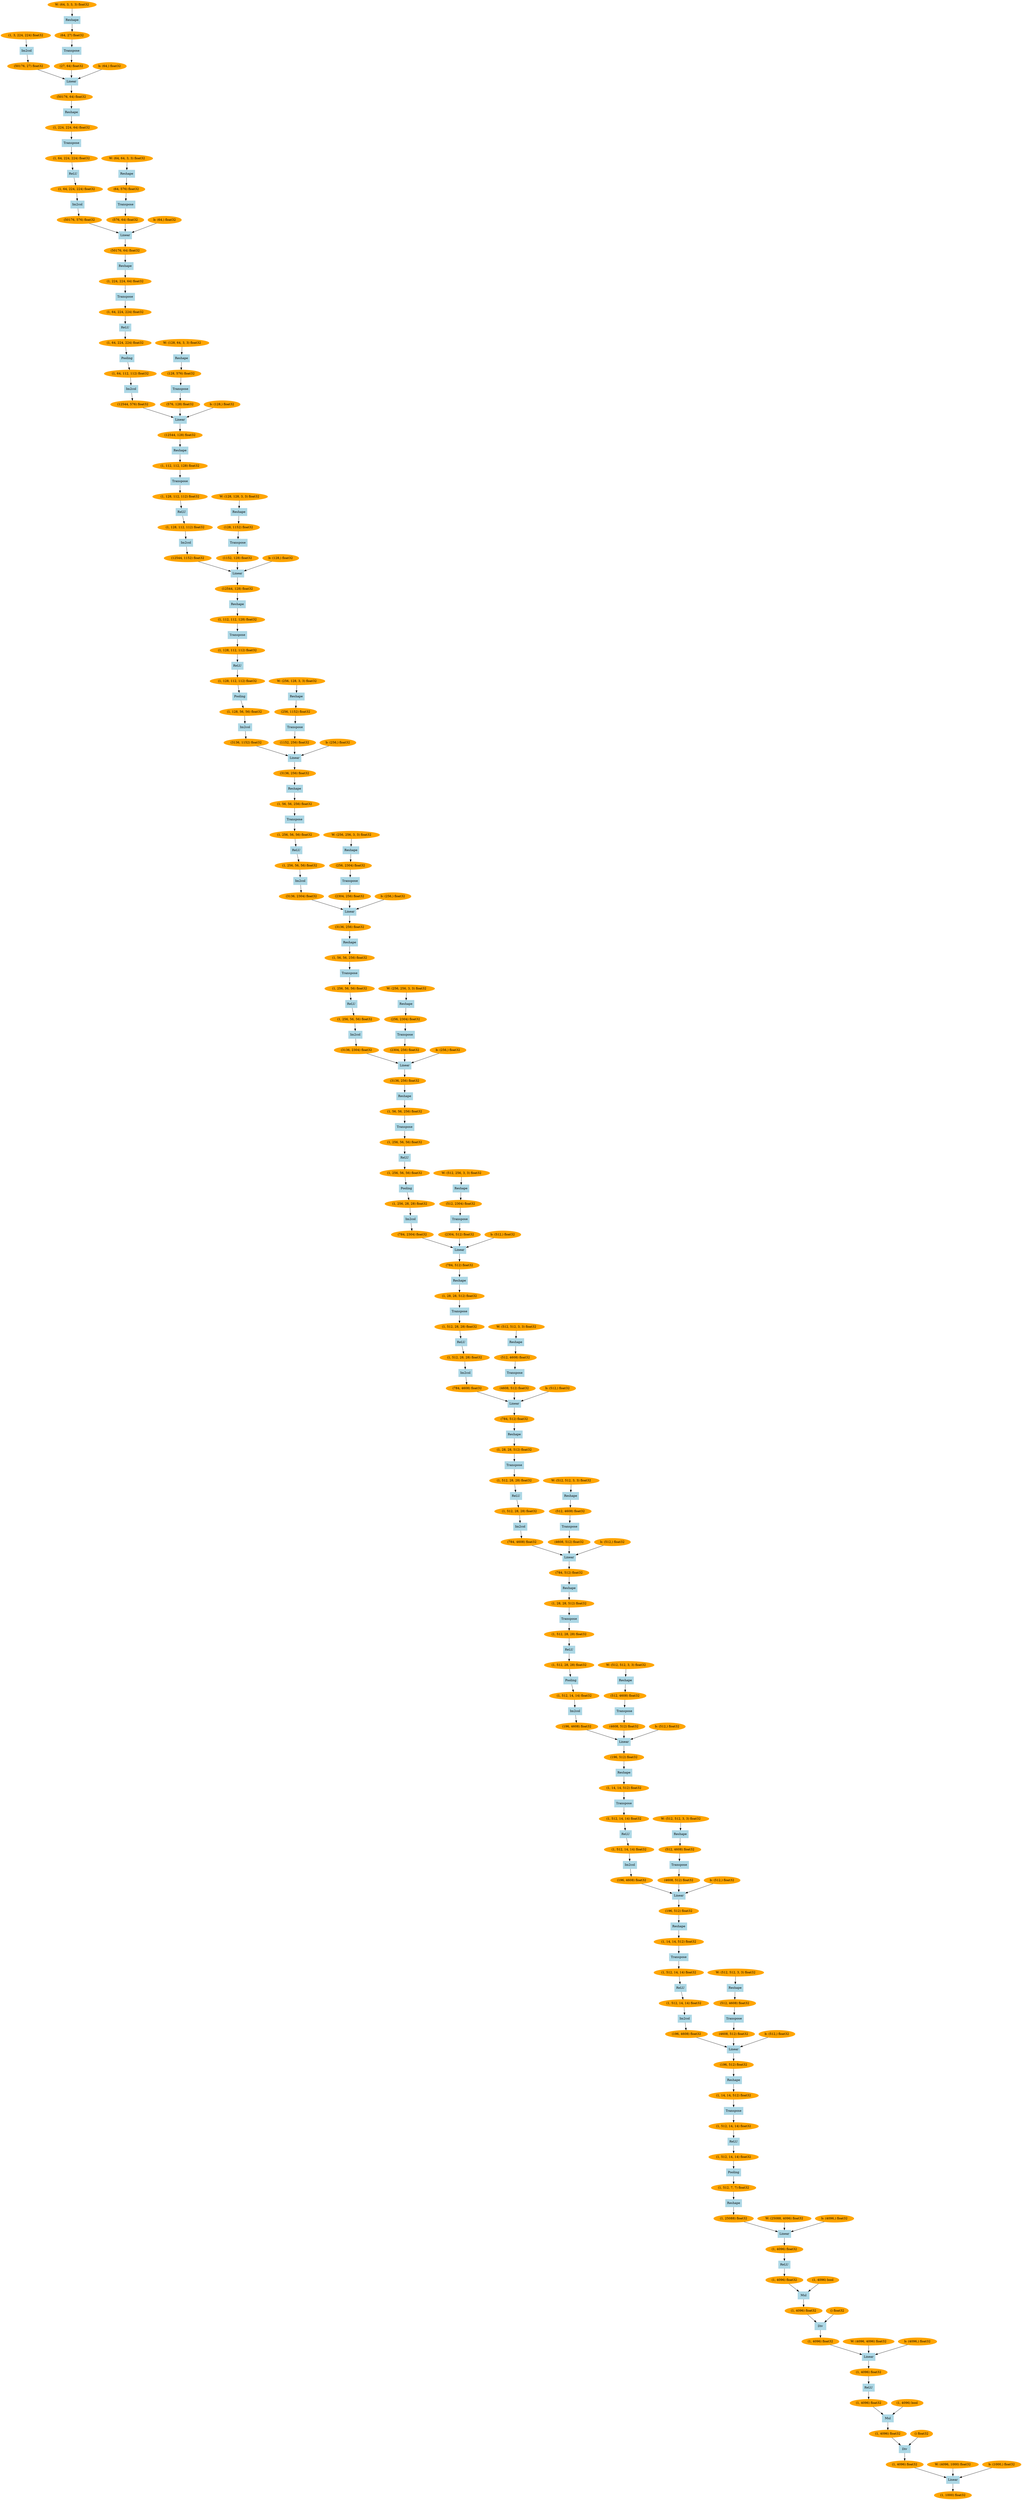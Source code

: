 digraph g {
140299693044400 [label="(1, 1000) float32" , color=orange, style=filled]
140299693044176 [label=Linear, color=lightblue, style=filled, shape=box]
140299693044288 -> 140299693044176
140298507641576 -> 140299693044176
140298507641632 -> 140299693044176
140299693044176 -> 140299693044400
140299693044288 [label="(1, 4096) float32" , color=orange, style=filled]
140298507641576 [label="W: (4096, 1000) float32" , color=orange, style=filled]
140298507641632 [label="b: (1000,) float32" , color=orange, style=filled]
140299693044008 [label=Div, color=lightblue, style=filled, shape=box]
140299693044120 -> 140299693044008
140299693044232 -> 140299693044008
140299693044008 -> 140299693044288
140299693044120 [label="(1, 4096) float32" , color=orange, style=filled]
140299693044232 [label="() float32" , color=orange, style=filled]
140299693043896 [label=Mul, color=lightblue, style=filled, shape=box]
140299693043952 -> 140299693043896
140299693044064 -> 140299693043896
140299693043896 -> 140299693044120
140299693043952 [label="(1, 4096) float32" , color=orange, style=filled]
140299693044064 [label="(1, 4096) bool" , color=orange, style=filled]
140299693043784 [label=ReLU, color=lightblue, style=filled, shape=box]
140299693043840 -> 140299693043784
140299693043784 -> 140299693043952
140299693043840 [label="(1, 4096) float32" , color=orange, style=filled]
140299693010784 [label=Linear, color=lightblue, style=filled, shape=box]
140299693010896 -> 140299693010784
140298507641408 -> 140299693010784
140298507641464 -> 140299693010784
140299693010784 -> 140299693043840
140299693010896 [label="(1, 4096) float32" , color=orange, style=filled]
140298507641408 [label="W: (4096, 4096) float32" , color=orange, style=filled]
140298507641464 [label="b: (4096,) float32" , color=orange, style=filled]
140299693010616 [label=Div, color=lightblue, style=filled, shape=box]
140299693010728 -> 140299693010616
140299693010840 -> 140299693010616
140299693010616 -> 140299693010896
140299693010728 [label="(1, 4096) float32" , color=orange, style=filled]
140299693010840 [label="() float32" , color=orange, style=filled]
140299693010504 [label=Mul, color=lightblue, style=filled, shape=box]
140299693010560 -> 140299693010504
140299693010672 -> 140299693010504
140299693010504 -> 140299693010728
140299693010560 [label="(1, 4096) float32" , color=orange, style=filled]
140299693010672 [label="(1, 4096) bool" , color=orange, style=filled]
140299693010392 [label=ReLU, color=lightblue, style=filled, shape=box]
140299693010448 -> 140299693010392
140299693010392 -> 140299693010560
140299693010448 [label="(1, 4096) float32" , color=orange, style=filled]
140299693010280 [label=Linear, color=lightblue, style=filled, shape=box]
140299693010336 -> 140299693010280
140298507641240 -> 140299693010280
140298507641296 -> 140299693010280
140299693010280 -> 140299693010448
140299693010336 [label="(1, 25088) float32" , color=orange, style=filled]
140298507641240 [label="W: (25088, 4096) float32" , color=orange, style=filled]
140298507641296 [label="b: (4096,) float32" , color=orange, style=filled]
140299693010168 [label=Reshape, color=lightblue, style=filled, shape=box]
140299693010224 -> 140299693010168
140299693010168 -> 140299693010336
140299693010224 [label="(1, 512, 7, 7) float32" , color=orange, style=filled]
140299693010056 [label=Pooling, color=lightblue, style=filled, shape=box]
140299693010112 -> 140299693010056
140299693010056 -> 140299693010224
140299693010112 [label="(1, 512, 14, 14) float32" , color=orange, style=filled]
140299693009944 [label=ReLU, color=lightblue, style=filled, shape=box]
140299693010000 -> 140299693009944
140299693009944 -> 140299693010112
140299693010000 [label="(1, 512, 14, 14) float32" , color=orange, style=filled]
140299693009832 [label=Transpose, color=lightblue, style=filled, shape=box]
140299693009888 -> 140299693009832
140299693009832 -> 140299693010000
140299693009888 [label="(1, 14, 14, 512) float32" , color=orange, style=filled]
140299693009720 [label=Reshape, color=lightblue, style=filled, shape=box]
140299693009776 -> 140299693009720
140299693009720 -> 140299693009888
140299693009776 [label="(196, 512) float32" , color=orange, style=filled]
140299693009608 [label=Linear, color=lightblue, style=filled, shape=box]
140299693009440 -> 140299693009608
140299693009664 -> 140299693009608
140298507641128 -> 140299693009608
140299693009608 -> 140299693009776
140299693009440 [label="(196, 4608) float32" , color=orange, style=filled]
140299693009664 [label="(4608, 512) float32" , color=orange, style=filled]
140298507641128 [label="b: (512,) float32" , color=orange, style=filled]
140299693009496 [label=Transpose, color=lightblue, style=filled, shape=box]
140299693009552 -> 140299693009496
140299693009496 -> 140299693009664
140299693009552 [label="(512, 4608) float32" , color=orange, style=filled]
140299693009384 [label=Reshape, color=lightblue, style=filled, shape=box]
140298507641072 -> 140299693009384
140299693009384 -> 140299693009552
140298507641072 [label="W: (512, 512, 3, 3) float32" , color=orange, style=filled]
140299693009272 [label=Im2col, color=lightblue, style=filled, shape=box]
140299693009328 -> 140299693009272
140299693009272 -> 140299693009440
140299693009328 [label="(1, 512, 14, 14) float32" , color=orange, style=filled]
140299693009160 [label=ReLU, color=lightblue, style=filled, shape=box]
140299693009216 -> 140299693009160
140299693009160 -> 140299693009328
140299693009216 [label="(1, 512, 14, 14) float32" , color=orange, style=filled]
140299693009048 [label=Transpose, color=lightblue, style=filled, shape=box]
140299693009104 -> 140299693009048
140299693009048 -> 140299693009216
140299693009104 [label="(1, 14, 14, 512) float32" , color=orange, style=filled]
140299693008936 [label=Reshape, color=lightblue, style=filled, shape=box]
140299693008992 -> 140299693008936
140299693008936 -> 140299693009104
140299693008992 [label="(196, 512) float32" , color=orange, style=filled]
140299693008824 [label=Linear, color=lightblue, style=filled, shape=box]
140299693008656 -> 140299693008824
140299693008880 -> 140299693008824
140298507640960 -> 140299693008824
140299693008824 -> 140299693008992
140299693008656 [label="(196, 4608) float32" , color=orange, style=filled]
140299693008880 [label="(4608, 512) float32" , color=orange, style=filled]
140298507640960 [label="b: (512,) float32" , color=orange, style=filled]
140299693008712 [label=Transpose, color=lightblue, style=filled, shape=box]
140299693008768 -> 140299693008712
140299693008712 -> 140299693008880
140299693008768 [label="(512, 4608) float32" , color=orange, style=filled]
140299693008600 [label=Reshape, color=lightblue, style=filled, shape=box]
140298507640904 -> 140299693008600
140299693008600 -> 140299693008768
140298507640904 [label="W: (512, 512, 3, 3) float32" , color=orange, style=filled]
140299693008488 [label=Im2col, color=lightblue, style=filled, shape=box]
140299693008544 -> 140299693008488
140299693008488 -> 140299693008656
140299693008544 [label="(1, 512, 14, 14) float32" , color=orange, style=filled]
140299693008376 [label=ReLU, color=lightblue, style=filled, shape=box]
140299693008432 -> 140299693008376
140299693008376 -> 140299693008544
140299693008432 [label="(1, 512, 14, 14) float32" , color=orange, style=filled]
140299693008264 [label=Transpose, color=lightblue, style=filled, shape=box]
140299693008320 -> 140299693008264
140299693008264 -> 140299693008432
140299693008320 [label="(1, 14, 14, 512) float32" , color=orange, style=filled]
140299693008152 [label=Reshape, color=lightblue, style=filled, shape=box]
140299693008208 -> 140299693008152
140299693008152 -> 140299693008320
140299693008208 [label="(196, 512) float32" , color=orange, style=filled]
140299693008040 [label=Linear, color=lightblue, style=filled, shape=box]
140299693007872 -> 140299693008040
140299693008096 -> 140299693008040
140298507587480 -> 140299693008040
140299693008040 -> 140299693008208
140299693007872 [label="(196, 4608) float32" , color=orange, style=filled]
140299693008096 [label="(4608, 512) float32" , color=orange, style=filled]
140298507587480 [label="b: (512,) float32" , color=orange, style=filled]
140299693007928 [label=Transpose, color=lightblue, style=filled, shape=box]
140299693007984 -> 140299693007928
140299693007928 -> 140299693008096
140299693007984 [label="(512, 4608) float32" , color=orange, style=filled]
140299693007816 [label=Reshape, color=lightblue, style=filled, shape=box]
140298507587424 -> 140299693007816
140299693007816 -> 140299693007984
140298507587424 [label="W: (512, 512, 3, 3) float32" , color=orange, style=filled]
140299693007704 [label=Im2col, color=lightblue, style=filled, shape=box]
140299693007760 -> 140299693007704
140299693007704 -> 140299693007872
140299693007760 [label="(1, 512, 14, 14) float32" , color=orange, style=filled]
140299693007592 [label=Pooling, color=lightblue, style=filled, shape=box]
140299693007648 -> 140299693007592
140299693007592 -> 140299693007760
140299693007648 [label="(1, 512, 28, 28) float32" , color=orange, style=filled]
140299693007480 [label=ReLU, color=lightblue, style=filled, shape=box]
140299693007536 -> 140299693007480
140299693007480 -> 140299693007648
140299693007536 [label="(1, 512, 28, 28) float32" , color=orange, style=filled]
140299693007368 [label=Transpose, color=lightblue, style=filled, shape=box]
140299693007424 -> 140299693007368
140299693007368 -> 140299693007536
140299693007424 [label="(1, 28, 28, 512) float32" , color=orange, style=filled]
140299693007256 [label=Reshape, color=lightblue, style=filled, shape=box]
140299693007312 -> 140299693007256
140299693007256 -> 140299693007424
140299693007312 [label="(784, 512) float32" , color=orange, style=filled]
140299693007144 [label=Linear, color=lightblue, style=filled, shape=box]
140299693006976 -> 140299693007144
140299693007200 -> 140299693007144
140298507587312 -> 140299693007144
140299693007144 -> 140299693007312
140299693006976 [label="(784, 4608) float32" , color=orange, style=filled]
140299693007200 [label="(4608, 512) float32" , color=orange, style=filled]
140298507587312 [label="b: (512,) float32" , color=orange, style=filled]
140299693007032 [label=Transpose, color=lightblue, style=filled, shape=box]
140299693007088 -> 140299693007032
140299693007032 -> 140299693007200
140299693007088 [label="(512, 4608) float32" , color=orange, style=filled]
140299693006920 [label=Reshape, color=lightblue, style=filled, shape=box]
140298507587256 -> 140299693006920
140299693006920 -> 140299693007088
140298507587256 [label="W: (512, 512, 3, 3) float32" , color=orange, style=filled]
140299692982168 [label=Im2col, color=lightblue, style=filled, shape=box]
140299692982224 -> 140299692982168
140299692982168 -> 140299693006976
140299692982224 [label="(1, 512, 28, 28) float32" , color=orange, style=filled]
140299692982056 [label=ReLU, color=lightblue, style=filled, shape=box]
140299692982112 -> 140299692982056
140299692982056 -> 140299692982224
140299692982112 [label="(1, 512, 28, 28) float32" , color=orange, style=filled]
140299692981944 [label=Transpose, color=lightblue, style=filled, shape=box]
140299692982000 -> 140299692981944
140299692981944 -> 140299692982112
140299692982000 [label="(1, 28, 28, 512) float32" , color=orange, style=filled]
140299692981832 [label=Reshape, color=lightblue, style=filled, shape=box]
140299692981888 -> 140299692981832
140299692981832 -> 140299692982000
140299692981888 [label="(784, 512) float32" , color=orange, style=filled]
140299692981720 [label=Linear, color=lightblue, style=filled, shape=box]
140299692981552 -> 140299692981720
140299692981776 -> 140299692981720
140298507587144 -> 140299692981720
140299692981720 -> 140299692981888
140299692981552 [label="(784, 4608) float32" , color=orange, style=filled]
140299692981776 [label="(4608, 512) float32" , color=orange, style=filled]
140298507587144 [label="b: (512,) float32" , color=orange, style=filled]
140299692981608 [label=Transpose, color=lightblue, style=filled, shape=box]
140299692981664 -> 140299692981608
140299692981608 -> 140299692981776
140299692981664 [label="(512, 4608) float32" , color=orange, style=filled]
140299692981496 [label=Reshape, color=lightblue, style=filled, shape=box]
140298507587088 -> 140299692981496
140299692981496 -> 140299692981664
140298507587088 [label="W: (512, 512, 3, 3) float32" , color=orange, style=filled]
140299692981384 [label=Im2col, color=lightblue, style=filled, shape=box]
140299692981440 -> 140299692981384
140299692981384 -> 140299692981552
140299692981440 [label="(1, 512, 28, 28) float32" , color=orange, style=filled]
140299692981272 [label=ReLU, color=lightblue, style=filled, shape=box]
140299692981328 -> 140299692981272
140299692981272 -> 140299692981440
140299692981328 [label="(1, 512, 28, 28) float32" , color=orange, style=filled]
140299692981160 [label=Transpose, color=lightblue, style=filled, shape=box]
140299692981216 -> 140299692981160
140299692981160 -> 140299692981328
140299692981216 [label="(1, 28, 28, 512) float32" , color=orange, style=filled]
140299692981048 [label=Reshape, color=lightblue, style=filled, shape=box]
140299692981104 -> 140299692981048
140299692981048 -> 140299692981216
140299692981104 [label="(784, 512) float32" , color=orange, style=filled]
140299692980936 [label=Linear, color=lightblue, style=filled, shape=box]
140299692980768 -> 140299692980936
140299692980992 -> 140299692980936
140298507586976 -> 140299692980936
140299692980936 -> 140299692981104
140299692980768 [label="(784, 2304) float32" , color=orange, style=filled]
140299692980992 [label="(2304, 512) float32" , color=orange, style=filled]
140298507586976 [label="b: (512,) float32" , color=orange, style=filled]
140299692980824 [label=Transpose, color=lightblue, style=filled, shape=box]
140299692980880 -> 140299692980824
140299692980824 -> 140299692980992
140299692980880 [label="(512, 2304) float32" , color=orange, style=filled]
140299692980712 [label=Reshape, color=lightblue, style=filled, shape=box]
140298507586920 -> 140299692980712
140299692980712 -> 140299692980880
140298507586920 [label="W: (512, 256, 3, 3) float32" , color=orange, style=filled]
140299692980600 [label=Im2col, color=lightblue, style=filled, shape=box]
140299692980656 -> 140299692980600
140299692980600 -> 140299692980768
140299692980656 [label="(1, 256, 28, 28) float32" , color=orange, style=filled]
140299692980488 [label=Pooling, color=lightblue, style=filled, shape=box]
140299692980544 -> 140299692980488
140299692980488 -> 140299692980656
140299692980544 [label="(1, 256, 56, 56) float32" , color=orange, style=filled]
140299692980376 [label=ReLU, color=lightblue, style=filled, shape=box]
140299692980432 -> 140299692980376
140299692980376 -> 140299692980544
140299692980432 [label="(1, 256, 56, 56) float32" , color=orange, style=filled]
140299692980264 [label=Transpose, color=lightblue, style=filled, shape=box]
140299692980320 -> 140299692980264
140299692980264 -> 140299692980432
140299692980320 [label="(1, 56, 56, 256) float32" , color=orange, style=filled]
140299692980152 [label=Reshape, color=lightblue, style=filled, shape=box]
140299692980208 -> 140299692980152
140299692980152 -> 140299692980320
140299692980208 [label="(3136, 256) float32" , color=orange, style=filled]
140299692980040 [label=Linear, color=lightblue, style=filled, shape=box]
140299692979872 -> 140299692980040
140299692980096 -> 140299692980040
140298507586808 -> 140299692980040
140299692980040 -> 140299692980208
140299692979872 [label="(3136, 2304) float32" , color=orange, style=filled]
140299692980096 [label="(2304, 256) float32" , color=orange, style=filled]
140298507586808 [label="b: (256,) float32" , color=orange, style=filled]
140299692979928 [label=Transpose, color=lightblue, style=filled, shape=box]
140299692979984 -> 140299692979928
140299692979928 -> 140299692980096
140299692979984 [label="(256, 2304) float32" , color=orange, style=filled]
140299692979816 [label=Reshape, color=lightblue, style=filled, shape=box]
140298507586752 -> 140299692979816
140299692979816 -> 140299692979984
140298507586752 [label="W: (256, 256, 3, 3) float32" , color=orange, style=filled]
140299692979704 [label=Im2col, color=lightblue, style=filled, shape=box]
140299692979760 -> 140299692979704
140299692979704 -> 140299692979872
140299692979760 [label="(1, 256, 56, 56) float32" , color=orange, style=filled]
140299692979592 [label=ReLU, color=lightblue, style=filled, shape=box]
140299692979648 -> 140299692979592
140299692979592 -> 140299692979760
140299692979648 [label="(1, 256, 56, 56) float32" , color=orange, style=filled]
140299692979480 [label=Transpose, color=lightblue, style=filled, shape=box]
140299692979536 -> 140299692979480
140299692979480 -> 140299692979648
140299692979536 [label="(1, 56, 56, 256) float32" , color=orange, style=filled]
140299692979368 [label=Reshape, color=lightblue, style=filled, shape=box]
140299692979424 -> 140299692979368
140299692979368 -> 140299692979536
140299692979424 [label="(3136, 256) float32" , color=orange, style=filled]
140299692979256 [label=Linear, color=lightblue, style=filled, shape=box]
140299692979088 -> 140299692979256
140299692979312 -> 140299692979256
140298507586640 -> 140299692979256
140299692979256 -> 140299692979424
140299692979088 [label="(3136, 2304) float32" , color=orange, style=filled]
140299692979312 [label="(2304, 256) float32" , color=orange, style=filled]
140298507586640 [label="b: (256,) float32" , color=orange, style=filled]
140299692979144 [label=Transpose, color=lightblue, style=filled, shape=box]
140299692979200 -> 140299692979144
140299692979144 -> 140299692979312
140299692979200 [label="(256, 2304) float32" , color=orange, style=filled]
140299692979032 [label=Reshape, color=lightblue, style=filled, shape=box]
140298507586584 -> 140299692979032
140299692979032 -> 140299692979200
140298507586584 [label="W: (256, 256, 3, 3) float32" , color=orange, style=filled]
140299692978920 [label=Im2col, color=lightblue, style=filled, shape=box]
140299692978976 -> 140299692978920
140299692978920 -> 140299692979088
140299692978976 [label="(1, 256, 56, 56) float32" , color=orange, style=filled]
140299692978808 [label=ReLU, color=lightblue, style=filled, shape=box]
140299692978864 -> 140299692978808
140299692978808 -> 140299692978976
140299692978864 [label="(1, 256, 56, 56) float32" , color=orange, style=filled]
140299692978696 [label=Transpose, color=lightblue, style=filled, shape=box]
140299692978752 -> 140299692978696
140299692978696 -> 140299692978864
140299692978752 [label="(1, 56, 56, 256) float32" , color=orange, style=filled]
140299692978584 [label=Reshape, color=lightblue, style=filled, shape=box]
140299692978640 -> 140299692978584
140299692978584 -> 140299692978752
140299692978640 [label="(3136, 256) float32" , color=orange, style=filled]
140299692978472 [label=Linear, color=lightblue, style=filled, shape=box]
140299692978304 -> 140299692978472
140299692978528 -> 140299692978472
140298507586472 -> 140299692978472
140299692978472 -> 140299692978640
140299692978304 [label="(3136, 1152) float32" , color=orange, style=filled]
140299692978528 [label="(1152, 256) float32" , color=orange, style=filled]
140298507586472 [label="b: (256,) float32" , color=orange, style=filled]
140299692978360 [label=Transpose, color=lightblue, style=filled, shape=box]
140299692978416 -> 140299692978360
140299692978360 -> 140299692978528
140299692978416 [label="(256, 1152) float32" , color=orange, style=filled]
140299692978248 [label=Reshape, color=lightblue, style=filled, shape=box]
140298507586416 -> 140299692978248
140299692978248 -> 140299692978416
140298507586416 [label="W: (256, 128, 3, 3) float32" , color=orange, style=filled]
140299692949400 [label=Im2col, color=lightblue, style=filled, shape=box]
140299692949456 -> 140299692949400
140299692949400 -> 140299692978304
140299692949456 [label="(1, 128, 56, 56) float32" , color=orange, style=filled]
140299692949288 [label=Pooling, color=lightblue, style=filled, shape=box]
140299692949344 -> 140299692949288
140299692949288 -> 140299692949456
140299692949344 [label="(1, 128, 112, 112) float32" , color=orange, style=filled]
140299692949176 [label=ReLU, color=lightblue, style=filled, shape=box]
140299692949232 -> 140299692949176
140299692949176 -> 140299692949344
140299692949232 [label="(1, 128, 112, 112) float32" , color=orange, style=filled]
140299692949064 [label=Transpose, color=lightblue, style=filled, shape=box]
140299692949120 -> 140299692949064
140299692949064 -> 140299692949232
140299692949120 [label="(1, 112, 112, 128) float32" , color=orange, style=filled]
140299692948952 [label=Reshape, color=lightblue, style=filled, shape=box]
140299692949008 -> 140299692948952
140299692948952 -> 140299692949120
140299692949008 [label="(12544, 128) float32" , color=orange, style=filled]
140299692948840 [label=Linear, color=lightblue, style=filled, shape=box]
140299692948672 -> 140299692948840
140299692948896 -> 140299692948840
140298507586304 -> 140299692948840
140299692948840 -> 140299692949008
140299692948672 [label="(12544, 1152) float32" , color=orange, style=filled]
140299692948896 [label="(1152, 128) float32" , color=orange, style=filled]
140298507586304 [label="b: (128,) float32" , color=orange, style=filled]
140299692948728 [label=Transpose, color=lightblue, style=filled, shape=box]
140299692948784 -> 140299692948728
140299692948728 -> 140299692948896
140299692948784 [label="(128, 1152) float32" , color=orange, style=filled]
140299692948616 [label=Reshape, color=lightblue, style=filled, shape=box]
140298507586248 -> 140299692948616
140299692948616 -> 140299692948784
140298507586248 [label="W: (128, 128, 3, 3) float32" , color=orange, style=filled]
140299692948504 [label=Im2col, color=lightblue, style=filled, shape=box]
140299692948560 -> 140299692948504
140299692948504 -> 140299692948672
140299692948560 [label="(1, 128, 112, 112) float32" , color=orange, style=filled]
140299692948392 [label=ReLU, color=lightblue, style=filled, shape=box]
140299692948448 -> 140299692948392
140299692948392 -> 140299692948560
140299692948448 [label="(1, 128, 112, 112) float32" , color=orange, style=filled]
140299692948280 [label=Transpose, color=lightblue, style=filled, shape=box]
140299692948336 -> 140299692948280
140299692948280 -> 140299692948448
140299692948336 [label="(1, 112, 112, 128) float32" , color=orange, style=filled]
140299692948168 [label=Reshape, color=lightblue, style=filled, shape=box]
140299692948224 -> 140299692948168
140299692948168 -> 140299692948336
140299692948224 [label="(12544, 128) float32" , color=orange, style=filled]
140299692948056 [label=Linear, color=lightblue, style=filled, shape=box]
140299692947888 -> 140299692948056
140299692948112 -> 140299692948056
140298507586136 -> 140299692948056
140299692948056 -> 140299692948224
140299692947888 [label="(12544, 576) float32" , color=orange, style=filled]
140299692948112 [label="(576, 128) float32" , color=orange, style=filled]
140298507586136 [label="b: (128,) float32" , color=orange, style=filled]
140299692947944 [label=Transpose, color=lightblue, style=filled, shape=box]
140299692948000 -> 140299692947944
140299692947944 -> 140299692948112
140299692948000 [label="(128, 576) float32" , color=orange, style=filled]
140299692947832 [label=Reshape, color=lightblue, style=filled, shape=box]
140298507585744 -> 140299692947832
140299692947832 -> 140299692948000
140298507585744 [label="W: (128, 64, 3, 3) float32" , color=orange, style=filled]
140299692947720 [label=Im2col, color=lightblue, style=filled, shape=box]
140299692947776 -> 140299692947720
140299692947720 -> 140299692947888
140299692947776 [label="(1, 64, 112, 112) float32" , color=orange, style=filled]
140299692947608 [label=Pooling, color=lightblue, style=filled, shape=box]
140299692947664 -> 140299692947608
140299692947608 -> 140299692947776
140299692947664 [label="(1, 64, 224, 224) float32" , color=orange, style=filled]
140299692947496 [label=ReLU, color=lightblue, style=filled, shape=box]
140299692947552 -> 140299692947496
140299692947496 -> 140299692947664
140299692947552 [label="(1, 64, 224, 224) float32" , color=orange, style=filled]
140299692947384 [label=Transpose, color=lightblue, style=filled, shape=box]
140299692947440 -> 140299692947384
140299692947384 -> 140299692947552
140299692947440 [label="(1, 224, 224, 64) float32" , color=orange, style=filled]
140299692947272 [label=Reshape, color=lightblue, style=filled, shape=box]
140299692947328 -> 140299692947272
140299692947272 -> 140299692947440
140299692947328 [label="(50176, 64) float32" , color=orange, style=filled]
140299692947160 [label=Linear, color=lightblue, style=filled, shape=box]
140299692946992 -> 140299692947160
140299692947216 -> 140299692947160
140298507585240 -> 140299692947160
140299692947160 -> 140299692947328
140299692946992 [label="(50176, 576) float32" , color=orange, style=filled]
140299692947216 [label="(576, 64) float32" , color=orange, style=filled]
140298507585240 [label="b: (64,) float32" , color=orange, style=filled]
140299692947048 [label=Transpose, color=lightblue, style=filled, shape=box]
140299692947104 -> 140299692947048
140299692947048 -> 140299692947216
140299692947104 [label="(64, 576) float32" , color=orange, style=filled]
140299692946936 [label=Reshape, color=lightblue, style=filled, shape=box]
140308773702064 -> 140299692946936
140299692946936 -> 140299692947104
140308773702064 [label="W: (64, 64, 3, 3) float32" , color=orange, style=filled]
140299692946824 [label=Im2col, color=lightblue, style=filled, shape=box]
140299692946880 -> 140299692946824
140299692946824 -> 140299692946992
140299692946880 [label="(1, 64, 224, 224) float32" , color=orange, style=filled]
140299692946712 [label=ReLU, color=lightblue, style=filled, shape=box]
140299692946768 -> 140299692946712
140299692946712 -> 140299692946880
140299692946768 [label="(1, 64, 224, 224) float32" , color=orange, style=filled]
140299692946600 [label=Transpose, color=lightblue, style=filled, shape=box]
140299692946656 -> 140299692946600
140299692946600 -> 140299692946768
140299692946656 [label="(1, 224, 224, 64) float32" , color=orange, style=filled]
140299692946488 [label=Reshape, color=lightblue, style=filled, shape=box]
140299692946544 -> 140299692946488
140299692946488 -> 140299692946656
140299692946544 [label="(50176, 64) float32" , color=orange, style=filled]
140299692946376 [label=Linear, color=lightblue, style=filled, shape=box]
140299692946208 -> 140299692946376
140299692946432 -> 140299692946376
140298508874696 -> 140299692946376
140299692946376 -> 140299692946544
140299692946208 [label="(50176, 27) float32" , color=orange, style=filled]
140299692946432 [label="(27, 64) float32" , color=orange, style=filled]
140298508874696 [label="b: (64,) float32" , color=orange, style=filled]
140299692946264 [label=Transpose, color=lightblue, style=filled, shape=box]
140299692946320 -> 140299692946264
140299692946264 -> 140299692946432
140299692946320 [label="(64, 27) float32" , color=orange, style=filled]
140299692946152 [label=Reshape, color=lightblue, style=filled, shape=box]
140298508875144 -> 140299692946152
140299692946152 -> 140299692946320
140298508875144 [label="W: (64, 3, 3, 3) float32" , color=orange, style=filled]
140299692946040 [label=Im2col, color=lightblue, style=filled, shape=box]
140298507641688 -> 140299692946040
140299692946040 -> 140299692946208
140298507641688 [label="(1, 3, 224, 224) float32" , color=orange, style=filled]
}